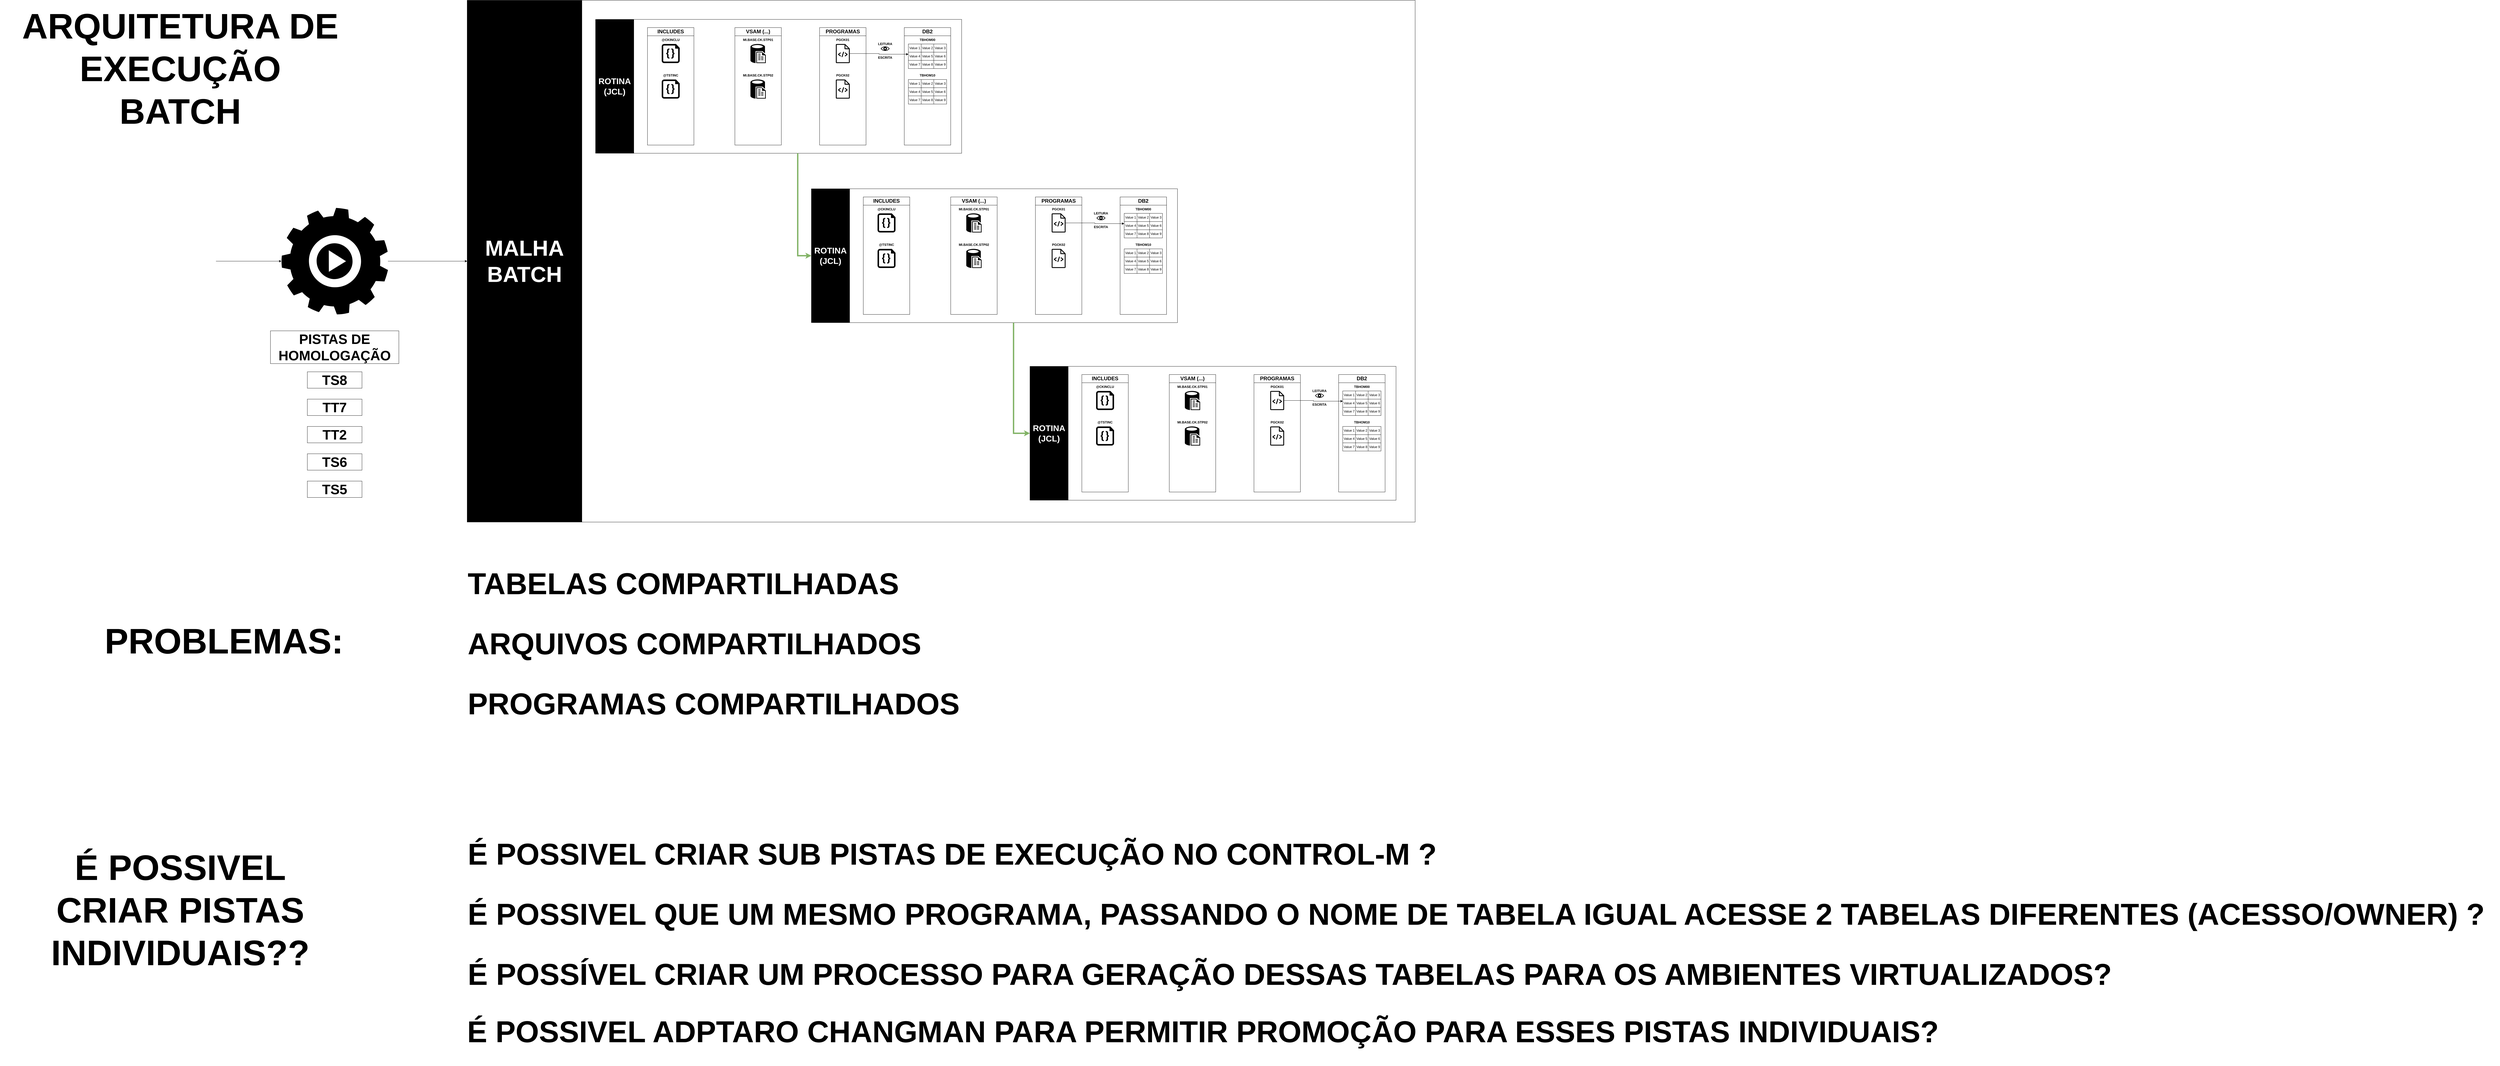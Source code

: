 <mxfile version="22.1.2" type="github">
  <diagram name="Desenho geral" id="S4BUSCHaOZwvY0YpVC12">
    <mxGraphModel dx="8800" dy="4780" grid="1" gridSize="10" guides="1" tooltips="1" connect="1" arrows="1" fold="1" page="1" pageScale="1" pageWidth="50000" pageHeight="50000" math="0" shadow="0">
      <root>
        <mxCell id="0" />
        <mxCell id="1" parent="0" />
        <mxCell id="nBHDeK594JA_24xdJ9LF-230" style="edgeStyle=orthogonalEdgeStyle;rounded=0;orthogonalLoop=1;jettySize=auto;html=1;" edge="1" parent="1" source="nBHDeK594JA_24xdJ9LF-227" target="nBHDeK594JA_24xdJ9LF-229">
          <mxGeometry relative="1" as="geometry" />
        </mxCell>
        <mxCell id="nBHDeK594JA_24xdJ9LF-227" value="" style="shape=image;verticalLabelPosition=bottom;labelBackgroundColor=default;verticalAlign=top;aspect=fixed;imageAspect=0;image=https://www.apsware.com/wp-content/uploads/2020/06/bmc-control-m.png;" vertex="1" parent="1">
          <mxGeometry x="120" y="1065" width="790.58" height="420" as="geometry" />
        </mxCell>
        <mxCell id="nBHDeK594JA_24xdJ9LF-223" value="" style="rounded=0;whiteSpace=wrap;html=1;" vertex="1" parent="1">
          <mxGeometry x="2250" y="320" width="3050" height="1910" as="geometry" />
        </mxCell>
        <mxCell id="nBHDeK594JA_24xdJ9LF-104" value="" style="group" vertex="1" connectable="0" parent="1">
          <mxGeometry x="2300" y="390" width="1340" height="490" as="geometry" />
        </mxCell>
        <mxCell id="nBHDeK594JA_24xdJ9LF-102" value="" style="rounded=0;whiteSpace=wrap;html=1;" vertex="1" parent="nBHDeK594JA_24xdJ9LF-104">
          <mxGeometry x="140" width="1200" height="490" as="geometry" />
        </mxCell>
        <mxCell id="nBHDeK594JA_24xdJ9LF-42" value="" style="rounded=0;whiteSpace=wrap;html=1;fillColor=default;" vertex="1" parent="nBHDeK594JA_24xdJ9LF-104">
          <mxGeometry x="510" y="60" width="170" height="400" as="geometry" />
        </mxCell>
        <mxCell id="nBHDeK594JA_24xdJ9LF-38" value="" style="rounded=0;whiteSpace=wrap;html=1;" vertex="1" parent="nBHDeK594JA_24xdJ9LF-104">
          <mxGeometry x="1130" y="60" width="170" height="400" as="geometry" />
        </mxCell>
        <mxCell id="nBHDeK594JA_24xdJ9LF-1" value="DB2" style="rounded=0;whiteSpace=wrap;html=1;fontStyle=1;fontSize=19;" vertex="1" parent="nBHDeK594JA_24xdJ9LF-104">
          <mxGeometry x="1130" y="30" width="170" height="30" as="geometry" />
        </mxCell>
        <mxCell id="nBHDeK594JA_24xdJ9LF-12" value="" style="childLayout=tableLayout;recursiveResize=0;shadow=0;fillColor=none;" vertex="1" parent="nBHDeK594JA_24xdJ9LF-104">
          <mxGeometry x="1145" y="90" width="140" height="90" as="geometry" />
        </mxCell>
        <mxCell id="nBHDeK594JA_24xdJ9LF-13" value="" style="shape=tableRow;horizontal=0;startSize=0;swimlaneHead=0;swimlaneBody=0;top=0;left=0;bottom=0;right=0;dropTarget=0;collapsible=0;recursiveResize=0;expand=0;fontStyle=0;fillColor=none;strokeColor=inherit;" vertex="1" parent="nBHDeK594JA_24xdJ9LF-12">
          <mxGeometry width="140" height="30" as="geometry" />
        </mxCell>
        <mxCell id="nBHDeK594JA_24xdJ9LF-14" value="Value 1" style="connectable=0;recursiveResize=0;strokeColor=inherit;fillColor=none;align=center;whiteSpace=wrap;html=1;" vertex="1" parent="nBHDeK594JA_24xdJ9LF-13">
          <mxGeometry width="47" height="30" as="geometry">
            <mxRectangle width="47" height="30" as="alternateBounds" />
          </mxGeometry>
        </mxCell>
        <mxCell id="nBHDeK594JA_24xdJ9LF-15" value="Value 2" style="connectable=0;recursiveResize=0;strokeColor=inherit;fillColor=none;align=center;whiteSpace=wrap;html=1;" vertex="1" parent="nBHDeK594JA_24xdJ9LF-13">
          <mxGeometry x="47" width="46" height="30" as="geometry">
            <mxRectangle width="46" height="30" as="alternateBounds" />
          </mxGeometry>
        </mxCell>
        <mxCell id="nBHDeK594JA_24xdJ9LF-16" value="Value 3" style="connectable=0;recursiveResize=0;strokeColor=inherit;fillColor=none;align=center;whiteSpace=wrap;html=1;" vertex="1" parent="nBHDeK594JA_24xdJ9LF-13">
          <mxGeometry x="93" width="47" height="30" as="geometry">
            <mxRectangle width="47" height="30" as="alternateBounds" />
          </mxGeometry>
        </mxCell>
        <mxCell id="nBHDeK594JA_24xdJ9LF-17" style="shape=tableRow;horizontal=0;startSize=0;swimlaneHead=0;swimlaneBody=0;top=0;left=0;bottom=0;right=0;dropTarget=0;collapsible=0;recursiveResize=0;expand=0;fontStyle=0;fillColor=none;strokeColor=inherit;" vertex="1" parent="nBHDeK594JA_24xdJ9LF-12">
          <mxGeometry y="30" width="140" height="30" as="geometry" />
        </mxCell>
        <mxCell id="nBHDeK594JA_24xdJ9LF-18" value="Value 4" style="connectable=0;recursiveResize=0;strokeColor=inherit;fillColor=none;align=center;whiteSpace=wrap;html=1;" vertex="1" parent="nBHDeK594JA_24xdJ9LF-17">
          <mxGeometry width="47" height="30" as="geometry">
            <mxRectangle width="47" height="30" as="alternateBounds" />
          </mxGeometry>
        </mxCell>
        <mxCell id="nBHDeK594JA_24xdJ9LF-19" value="Value 5" style="connectable=0;recursiveResize=0;strokeColor=inherit;fillColor=none;align=center;whiteSpace=wrap;html=1;" vertex="1" parent="nBHDeK594JA_24xdJ9LF-17">
          <mxGeometry x="47" width="46" height="30" as="geometry">
            <mxRectangle width="46" height="30" as="alternateBounds" />
          </mxGeometry>
        </mxCell>
        <mxCell id="nBHDeK594JA_24xdJ9LF-20" value="Value 6" style="connectable=0;recursiveResize=0;strokeColor=inherit;fillColor=none;align=center;whiteSpace=wrap;html=1;" vertex="1" parent="nBHDeK594JA_24xdJ9LF-17">
          <mxGeometry x="93" width="47" height="30" as="geometry">
            <mxRectangle width="47" height="30" as="alternateBounds" />
          </mxGeometry>
        </mxCell>
        <mxCell id="nBHDeK594JA_24xdJ9LF-21" style="shape=tableRow;horizontal=0;startSize=0;swimlaneHead=0;swimlaneBody=0;top=0;left=0;bottom=0;right=0;dropTarget=0;collapsible=0;recursiveResize=0;expand=0;fontStyle=0;fillColor=none;strokeColor=inherit;" vertex="1" parent="nBHDeK594JA_24xdJ9LF-12">
          <mxGeometry y="60" width="140" height="30" as="geometry" />
        </mxCell>
        <mxCell id="nBHDeK594JA_24xdJ9LF-22" value="Value 7" style="connectable=0;recursiveResize=0;strokeColor=inherit;fillColor=none;align=center;whiteSpace=wrap;html=1;" vertex="1" parent="nBHDeK594JA_24xdJ9LF-21">
          <mxGeometry width="47" height="30" as="geometry">
            <mxRectangle width="47" height="30" as="alternateBounds" />
          </mxGeometry>
        </mxCell>
        <mxCell id="nBHDeK594JA_24xdJ9LF-23" value="Value 8" style="connectable=0;recursiveResize=0;strokeColor=inherit;fillColor=none;align=center;whiteSpace=wrap;html=1;" vertex="1" parent="nBHDeK594JA_24xdJ9LF-21">
          <mxGeometry x="47" width="46" height="30" as="geometry">
            <mxRectangle width="46" height="30" as="alternateBounds" />
          </mxGeometry>
        </mxCell>
        <mxCell id="nBHDeK594JA_24xdJ9LF-24" value="Value 9" style="connectable=0;recursiveResize=0;strokeColor=inherit;fillColor=none;align=center;whiteSpace=wrap;html=1;" vertex="1" parent="nBHDeK594JA_24xdJ9LF-21">
          <mxGeometry x="93" width="47" height="30" as="geometry">
            <mxRectangle width="47" height="30" as="alternateBounds" />
          </mxGeometry>
        </mxCell>
        <mxCell id="nBHDeK594JA_24xdJ9LF-25" value="" style="childLayout=tableLayout;recursiveResize=0;shadow=0;fillColor=none;" vertex="1" parent="nBHDeK594JA_24xdJ9LF-104">
          <mxGeometry x="1145" y="220" width="140" height="90" as="geometry" />
        </mxCell>
        <mxCell id="nBHDeK594JA_24xdJ9LF-26" value="" style="shape=tableRow;horizontal=0;startSize=0;swimlaneHead=0;swimlaneBody=0;top=0;left=0;bottom=0;right=0;dropTarget=0;collapsible=0;recursiveResize=0;expand=0;fontStyle=0;fillColor=none;strokeColor=inherit;" vertex="1" parent="nBHDeK594JA_24xdJ9LF-25">
          <mxGeometry width="140" height="30" as="geometry" />
        </mxCell>
        <mxCell id="nBHDeK594JA_24xdJ9LF-27" value="Value 1" style="connectable=0;recursiveResize=0;strokeColor=inherit;fillColor=none;align=center;whiteSpace=wrap;html=1;" vertex="1" parent="nBHDeK594JA_24xdJ9LF-26">
          <mxGeometry width="47" height="30" as="geometry">
            <mxRectangle width="47" height="30" as="alternateBounds" />
          </mxGeometry>
        </mxCell>
        <mxCell id="nBHDeK594JA_24xdJ9LF-28" value="Value 2" style="connectable=0;recursiveResize=0;strokeColor=inherit;fillColor=none;align=center;whiteSpace=wrap;html=1;" vertex="1" parent="nBHDeK594JA_24xdJ9LF-26">
          <mxGeometry x="47" width="46" height="30" as="geometry">
            <mxRectangle width="46" height="30" as="alternateBounds" />
          </mxGeometry>
        </mxCell>
        <mxCell id="nBHDeK594JA_24xdJ9LF-29" value="Value 3" style="connectable=0;recursiveResize=0;strokeColor=inherit;fillColor=none;align=center;whiteSpace=wrap;html=1;" vertex="1" parent="nBHDeK594JA_24xdJ9LF-26">
          <mxGeometry x="93" width="47" height="30" as="geometry">
            <mxRectangle width="47" height="30" as="alternateBounds" />
          </mxGeometry>
        </mxCell>
        <mxCell id="nBHDeK594JA_24xdJ9LF-30" style="shape=tableRow;horizontal=0;startSize=0;swimlaneHead=0;swimlaneBody=0;top=0;left=0;bottom=0;right=0;dropTarget=0;collapsible=0;recursiveResize=0;expand=0;fontStyle=0;fillColor=none;strokeColor=inherit;" vertex="1" parent="nBHDeK594JA_24xdJ9LF-25">
          <mxGeometry y="30" width="140" height="30" as="geometry" />
        </mxCell>
        <mxCell id="nBHDeK594JA_24xdJ9LF-31" value="Value 4" style="connectable=0;recursiveResize=0;strokeColor=inherit;fillColor=none;align=center;whiteSpace=wrap;html=1;" vertex="1" parent="nBHDeK594JA_24xdJ9LF-30">
          <mxGeometry width="47" height="30" as="geometry">
            <mxRectangle width="47" height="30" as="alternateBounds" />
          </mxGeometry>
        </mxCell>
        <mxCell id="nBHDeK594JA_24xdJ9LF-32" value="Value 5" style="connectable=0;recursiveResize=0;strokeColor=inherit;fillColor=none;align=center;whiteSpace=wrap;html=1;" vertex="1" parent="nBHDeK594JA_24xdJ9LF-30">
          <mxGeometry x="47" width="46" height="30" as="geometry">
            <mxRectangle width="46" height="30" as="alternateBounds" />
          </mxGeometry>
        </mxCell>
        <mxCell id="nBHDeK594JA_24xdJ9LF-33" value="Value 6" style="connectable=0;recursiveResize=0;strokeColor=inherit;fillColor=none;align=center;whiteSpace=wrap;html=1;" vertex="1" parent="nBHDeK594JA_24xdJ9LF-30">
          <mxGeometry x="93" width="47" height="30" as="geometry">
            <mxRectangle width="47" height="30" as="alternateBounds" />
          </mxGeometry>
        </mxCell>
        <mxCell id="nBHDeK594JA_24xdJ9LF-34" style="shape=tableRow;horizontal=0;startSize=0;swimlaneHead=0;swimlaneBody=0;top=0;left=0;bottom=0;right=0;dropTarget=0;collapsible=0;recursiveResize=0;expand=0;fontStyle=0;fillColor=none;strokeColor=inherit;" vertex="1" parent="nBHDeK594JA_24xdJ9LF-25">
          <mxGeometry y="60" width="140" height="30" as="geometry" />
        </mxCell>
        <mxCell id="nBHDeK594JA_24xdJ9LF-35" value="Value 7" style="connectable=0;recursiveResize=0;strokeColor=inherit;fillColor=none;align=center;whiteSpace=wrap;html=1;" vertex="1" parent="nBHDeK594JA_24xdJ9LF-34">
          <mxGeometry width="47" height="30" as="geometry">
            <mxRectangle width="47" height="30" as="alternateBounds" />
          </mxGeometry>
        </mxCell>
        <mxCell id="nBHDeK594JA_24xdJ9LF-36" value="Value 8" style="connectable=0;recursiveResize=0;strokeColor=inherit;fillColor=none;align=center;whiteSpace=wrap;html=1;" vertex="1" parent="nBHDeK594JA_24xdJ9LF-34">
          <mxGeometry x="47" width="46" height="30" as="geometry">
            <mxRectangle width="46" height="30" as="alternateBounds" />
          </mxGeometry>
        </mxCell>
        <mxCell id="nBHDeK594JA_24xdJ9LF-37" value="Value 9" style="connectable=0;recursiveResize=0;strokeColor=inherit;fillColor=none;align=center;whiteSpace=wrap;html=1;" vertex="1" parent="nBHDeK594JA_24xdJ9LF-34">
          <mxGeometry x="93" width="47" height="30" as="geometry">
            <mxRectangle width="47" height="30" as="alternateBounds" />
          </mxGeometry>
        </mxCell>
        <mxCell id="nBHDeK594JA_24xdJ9LF-39" value="TBHOM00" style="text;html=1;strokeColor=none;fillColor=none;align=center;verticalAlign=middle;whiteSpace=wrap;rounded=0;fontStyle=1" vertex="1" parent="nBHDeK594JA_24xdJ9LF-104">
          <mxGeometry x="1185" y="60" width="60" height="30" as="geometry" />
        </mxCell>
        <mxCell id="nBHDeK594JA_24xdJ9LF-40" value="TBHOM10" style="text;html=1;strokeColor=none;fillColor=none;align=center;verticalAlign=middle;whiteSpace=wrap;rounded=0;fontStyle=1" vertex="1" parent="nBHDeK594JA_24xdJ9LF-104">
          <mxGeometry x="1185" y="190" width="60" height="30" as="geometry" />
        </mxCell>
        <mxCell id="nBHDeK594JA_24xdJ9LF-41" value="" style="verticalLabelPosition=bottom;html=1;verticalAlign=top;align=center;strokeColor=none;fillColor=#000000;shape=mxgraph.azure.sql_reporting;" vertex="1" parent="nBHDeK594JA_24xdJ9LF-104">
          <mxGeometry x="567" y="90" width="56" height="70" as="geometry" />
        </mxCell>
        <mxCell id="nBHDeK594JA_24xdJ9LF-43" value="VSAM (...)" style="rounded=0;whiteSpace=wrap;html=1;fontStyle=1;fontSize=19;" vertex="1" parent="nBHDeK594JA_24xdJ9LF-104">
          <mxGeometry x="510" y="30" width="170" height="30" as="geometry" />
        </mxCell>
        <mxCell id="nBHDeK594JA_24xdJ9LF-70" value="MI.BASE.CK.STP01" style="text;html=1;strokeColor=none;fillColor=none;align=center;verticalAlign=middle;whiteSpace=wrap;rounded=0;fontStyle=1" vertex="1" parent="nBHDeK594JA_24xdJ9LF-104">
          <mxGeometry x="565" y="60" width="60" height="30" as="geometry" />
        </mxCell>
        <mxCell id="nBHDeK594JA_24xdJ9LF-71" value="MI.BASE.CK.STP02" style="text;html=1;strokeColor=none;fillColor=none;align=center;verticalAlign=middle;whiteSpace=wrap;rounded=0;fontStyle=1" vertex="1" parent="nBHDeK594JA_24xdJ9LF-104">
          <mxGeometry x="565" y="190" width="60" height="30" as="geometry" />
        </mxCell>
        <mxCell id="nBHDeK594JA_24xdJ9LF-72" value="" style="verticalLabelPosition=bottom;html=1;verticalAlign=top;align=center;strokeColor=none;fillColor=#000000;shape=mxgraph.azure.sql_reporting;" vertex="1" parent="nBHDeK594JA_24xdJ9LF-104">
          <mxGeometry x="567" y="220" width="56" height="70" as="geometry" />
        </mxCell>
        <mxCell id="nBHDeK594JA_24xdJ9LF-79" value="" style="rounded=0;whiteSpace=wrap;html=1;fillColor=default;" vertex="1" parent="nBHDeK594JA_24xdJ9LF-104">
          <mxGeometry x="820" y="60" width="170" height="400" as="geometry" />
        </mxCell>
        <mxCell id="nBHDeK594JA_24xdJ9LF-81" value="PROGRAMAS" style="rounded=0;whiteSpace=wrap;html=1;fontStyle=1;fontSize=19;" vertex="1" parent="nBHDeK594JA_24xdJ9LF-104">
          <mxGeometry x="820" y="30" width="170" height="30" as="geometry" />
        </mxCell>
        <mxCell id="nBHDeK594JA_24xdJ9LF-82" value="PGCK01" style="text;html=1;strokeColor=none;fillColor=none;align=center;verticalAlign=middle;whiteSpace=wrap;rounded=0;fontStyle=1" vertex="1" parent="nBHDeK594JA_24xdJ9LF-104">
          <mxGeometry x="875" y="60" width="60" height="30" as="geometry" />
        </mxCell>
        <mxCell id="nBHDeK594JA_24xdJ9LF-83" value="PGCK02" style="text;html=1;strokeColor=none;fillColor=none;align=center;verticalAlign=middle;whiteSpace=wrap;rounded=0;fontStyle=1" vertex="1" parent="nBHDeK594JA_24xdJ9LF-104">
          <mxGeometry x="875" y="190" width="60" height="30" as="geometry" />
        </mxCell>
        <mxCell id="nBHDeK594JA_24xdJ9LF-87" style="edgeStyle=orthogonalEdgeStyle;rounded=0;orthogonalLoop=1;jettySize=auto;html=1;entryX=0;entryY=0.25;entryDx=0;entryDy=0;" edge="1" parent="nBHDeK594JA_24xdJ9LF-104" source="nBHDeK594JA_24xdJ9LF-85" target="nBHDeK594JA_24xdJ9LF-17">
          <mxGeometry relative="1" as="geometry" />
        </mxCell>
        <mxCell id="nBHDeK594JA_24xdJ9LF-85" value="" style="sketch=0;outlineConnect=0;fontColor=#232F3E;gradientColor=none;fillColor=#000000;strokeColor=none;dashed=0;verticalLabelPosition=bottom;verticalAlign=top;align=center;html=1;fontSize=12;fontStyle=0;aspect=fixed;pointerEvents=1;shape=mxgraph.aws4.source_code;" vertex="1" parent="nBHDeK594JA_24xdJ9LF-104">
          <mxGeometry x="879.43" y="90" width="51.15" height="70" as="geometry" />
        </mxCell>
        <mxCell id="nBHDeK594JA_24xdJ9LF-86" value="" style="sketch=0;outlineConnect=0;fontColor=#232F3E;gradientColor=none;fillColor=#000000;strokeColor=none;dashed=0;verticalLabelPosition=bottom;verticalAlign=top;align=center;html=1;fontSize=12;fontStyle=0;aspect=fixed;pointerEvents=1;shape=mxgraph.aws4.source_code;" vertex="1" parent="nBHDeK594JA_24xdJ9LF-104">
          <mxGeometry x="879.43" y="220" width="51.15" height="70" as="geometry" />
        </mxCell>
        <mxCell id="nBHDeK594JA_24xdJ9LF-92" value="" style="group" vertex="1" connectable="0" parent="nBHDeK594JA_24xdJ9LF-104">
          <mxGeometry x="1030" y="80" width="60" height="34.1" as="geometry" />
        </mxCell>
        <mxCell id="nBHDeK594JA_24xdJ9LF-88" value="" style="html=1;verticalLabelPosition=bottom;align=center;labelBackgroundColor=#ffffff;verticalAlign=top;strokeWidth=2;strokeColor=#000000;shadow=0;dashed=0;shape=mxgraph.ios7.icons.eye;" vertex="1" parent="nBHDeK594JA_24xdJ9LF-92">
          <mxGeometry x="15" y="20" width="30" height="14.1" as="geometry" />
        </mxCell>
        <mxCell id="nBHDeK594JA_24xdJ9LF-89" value="LEITURA" style="text;html=1;strokeColor=none;fillColor=none;align=center;verticalAlign=middle;whiteSpace=wrap;rounded=0;fontStyle=1" vertex="1" parent="nBHDeK594JA_24xdJ9LF-92">
          <mxGeometry width="60" height="20" as="geometry" />
        </mxCell>
        <mxCell id="nBHDeK594JA_24xdJ9LF-93" value="" style="group" vertex="1" connectable="0" parent="nBHDeK594JA_24xdJ9LF-104">
          <mxGeometry x="1030" y="130" width="60" height="44" as="geometry" />
        </mxCell>
        <mxCell id="nBHDeK594JA_24xdJ9LF-90" value="" style="shape=image;html=1;verticalAlign=top;verticalLabelPosition=bottom;labelBackgroundColor=#ffffff;imageAspect=0;aspect=fixed;image=https://cdn1.iconfinder.com/data/icons/material-core/20/translate-128.png" vertex="1" parent="nBHDeK594JA_24xdJ9LF-93">
          <mxGeometry x="16" y="16" width="28" height="28" as="geometry" />
        </mxCell>
        <mxCell id="nBHDeK594JA_24xdJ9LF-91" value="ESCRITA" style="text;html=1;strokeColor=none;fillColor=none;align=center;verticalAlign=middle;whiteSpace=wrap;rounded=0;fontStyle=1" vertex="1" parent="nBHDeK594JA_24xdJ9LF-93">
          <mxGeometry width="60" height="20" as="geometry" />
        </mxCell>
        <mxCell id="nBHDeK594JA_24xdJ9LF-94" value="" style="rounded=0;whiteSpace=wrap;html=1;fillColor=default;" vertex="1" parent="nBHDeK594JA_24xdJ9LF-104">
          <mxGeometry x="190" y="60" width="170" height="400" as="geometry" />
        </mxCell>
        <mxCell id="nBHDeK594JA_24xdJ9LF-96" value="INCLUDES" style="rounded=0;whiteSpace=wrap;html=1;fontStyle=1;fontSize=19;" vertex="1" parent="nBHDeK594JA_24xdJ9LF-104">
          <mxGeometry x="190" y="30" width="170" height="30" as="geometry" />
        </mxCell>
        <mxCell id="nBHDeK594JA_24xdJ9LF-97" value="@CKINCLU" style="text;html=1;strokeColor=none;fillColor=none;align=center;verticalAlign=middle;whiteSpace=wrap;rounded=0;fontStyle=1" vertex="1" parent="nBHDeK594JA_24xdJ9LF-104">
          <mxGeometry x="245" y="60" width="60" height="30" as="geometry" />
        </mxCell>
        <mxCell id="nBHDeK594JA_24xdJ9LF-98" value="@TSTINC" style="text;html=1;strokeColor=none;fillColor=none;align=center;verticalAlign=middle;whiteSpace=wrap;rounded=0;fontStyle=1" vertex="1" parent="nBHDeK594JA_24xdJ9LF-104">
          <mxGeometry x="245" y="190" width="60" height="30" as="geometry" />
        </mxCell>
        <mxCell id="nBHDeK594JA_24xdJ9LF-100" value="" style="sketch=0;aspect=fixed;pointerEvents=1;shadow=0;dashed=0;html=1;strokeColor=none;labelPosition=center;verticalLabelPosition=bottom;verticalAlign=top;align=center;fillColor=#000000;shape=mxgraph.azure.code_file" vertex="1" parent="nBHDeK594JA_24xdJ9LF-104">
          <mxGeometry x="242.1" y="90" width="65.8" height="70" as="geometry" />
        </mxCell>
        <mxCell id="nBHDeK594JA_24xdJ9LF-101" value="" style="sketch=0;aspect=fixed;pointerEvents=1;shadow=0;dashed=0;html=1;strokeColor=none;labelPosition=center;verticalLabelPosition=bottom;verticalAlign=top;align=center;fillColor=#000000;shape=mxgraph.azure.code_file" vertex="1" parent="nBHDeK594JA_24xdJ9LF-104">
          <mxGeometry x="242.1" y="220" width="65.8" height="70" as="geometry" />
        </mxCell>
        <mxCell id="nBHDeK594JA_24xdJ9LF-103" value="ROTINA&lt;br&gt;(JCL)" style="rounded=0;whiteSpace=wrap;html=1;fillColor=#000000;fontColor=#FFFFFF;fontStyle=1;fontSize=31;" vertex="1" parent="nBHDeK594JA_24xdJ9LF-104">
          <mxGeometry width="140" height="490" as="geometry" />
        </mxCell>
        <mxCell id="nBHDeK594JA_24xdJ9LF-105" value="" style="group" vertex="1" connectable="0" parent="1">
          <mxGeometry x="3090" y="1010" width="1340" height="490" as="geometry" />
        </mxCell>
        <mxCell id="nBHDeK594JA_24xdJ9LF-106" value="" style="rounded=0;whiteSpace=wrap;html=1;" vertex="1" parent="nBHDeK594JA_24xdJ9LF-105">
          <mxGeometry x="140" width="1200" height="490" as="geometry" />
        </mxCell>
        <mxCell id="nBHDeK594JA_24xdJ9LF-107" value="" style="rounded=0;whiteSpace=wrap;html=1;fillColor=default;" vertex="1" parent="nBHDeK594JA_24xdJ9LF-105">
          <mxGeometry x="510" y="60" width="170" height="400" as="geometry" />
        </mxCell>
        <mxCell id="nBHDeK594JA_24xdJ9LF-108" value="" style="rounded=0;whiteSpace=wrap;html=1;" vertex="1" parent="nBHDeK594JA_24xdJ9LF-105">
          <mxGeometry x="1130" y="60" width="170" height="400" as="geometry" />
        </mxCell>
        <mxCell id="nBHDeK594JA_24xdJ9LF-109" value="DB2" style="rounded=0;whiteSpace=wrap;html=1;fontStyle=1;fontSize=19;" vertex="1" parent="nBHDeK594JA_24xdJ9LF-105">
          <mxGeometry x="1130" y="30" width="170" height="30" as="geometry" />
        </mxCell>
        <mxCell id="nBHDeK594JA_24xdJ9LF-110" value="" style="childLayout=tableLayout;recursiveResize=0;shadow=0;fillColor=none;" vertex="1" parent="nBHDeK594JA_24xdJ9LF-105">
          <mxGeometry x="1145" y="90" width="140" height="90" as="geometry" />
        </mxCell>
        <mxCell id="nBHDeK594JA_24xdJ9LF-111" value="" style="shape=tableRow;horizontal=0;startSize=0;swimlaneHead=0;swimlaneBody=0;top=0;left=0;bottom=0;right=0;dropTarget=0;collapsible=0;recursiveResize=0;expand=0;fontStyle=0;fillColor=none;strokeColor=inherit;" vertex="1" parent="nBHDeK594JA_24xdJ9LF-110">
          <mxGeometry width="140" height="30" as="geometry" />
        </mxCell>
        <mxCell id="nBHDeK594JA_24xdJ9LF-112" value="Value 1" style="connectable=0;recursiveResize=0;strokeColor=inherit;fillColor=none;align=center;whiteSpace=wrap;html=1;" vertex="1" parent="nBHDeK594JA_24xdJ9LF-111">
          <mxGeometry width="47" height="30" as="geometry">
            <mxRectangle width="47" height="30" as="alternateBounds" />
          </mxGeometry>
        </mxCell>
        <mxCell id="nBHDeK594JA_24xdJ9LF-113" value="Value 2" style="connectable=0;recursiveResize=0;strokeColor=inherit;fillColor=none;align=center;whiteSpace=wrap;html=1;" vertex="1" parent="nBHDeK594JA_24xdJ9LF-111">
          <mxGeometry x="47" width="46" height="30" as="geometry">
            <mxRectangle width="46" height="30" as="alternateBounds" />
          </mxGeometry>
        </mxCell>
        <mxCell id="nBHDeK594JA_24xdJ9LF-114" value="Value 3" style="connectable=0;recursiveResize=0;strokeColor=inherit;fillColor=none;align=center;whiteSpace=wrap;html=1;" vertex="1" parent="nBHDeK594JA_24xdJ9LF-111">
          <mxGeometry x="93" width="47" height="30" as="geometry">
            <mxRectangle width="47" height="30" as="alternateBounds" />
          </mxGeometry>
        </mxCell>
        <mxCell id="nBHDeK594JA_24xdJ9LF-115" style="shape=tableRow;horizontal=0;startSize=0;swimlaneHead=0;swimlaneBody=0;top=0;left=0;bottom=0;right=0;dropTarget=0;collapsible=0;recursiveResize=0;expand=0;fontStyle=0;fillColor=none;strokeColor=inherit;" vertex="1" parent="nBHDeK594JA_24xdJ9LF-110">
          <mxGeometry y="30" width="140" height="30" as="geometry" />
        </mxCell>
        <mxCell id="nBHDeK594JA_24xdJ9LF-116" value="Value 4" style="connectable=0;recursiveResize=0;strokeColor=inherit;fillColor=none;align=center;whiteSpace=wrap;html=1;" vertex="1" parent="nBHDeK594JA_24xdJ9LF-115">
          <mxGeometry width="47" height="30" as="geometry">
            <mxRectangle width="47" height="30" as="alternateBounds" />
          </mxGeometry>
        </mxCell>
        <mxCell id="nBHDeK594JA_24xdJ9LF-117" value="Value 5" style="connectable=0;recursiveResize=0;strokeColor=inherit;fillColor=none;align=center;whiteSpace=wrap;html=1;" vertex="1" parent="nBHDeK594JA_24xdJ9LF-115">
          <mxGeometry x="47" width="46" height="30" as="geometry">
            <mxRectangle width="46" height="30" as="alternateBounds" />
          </mxGeometry>
        </mxCell>
        <mxCell id="nBHDeK594JA_24xdJ9LF-118" value="Value 6" style="connectable=0;recursiveResize=0;strokeColor=inherit;fillColor=none;align=center;whiteSpace=wrap;html=1;" vertex="1" parent="nBHDeK594JA_24xdJ9LF-115">
          <mxGeometry x="93" width="47" height="30" as="geometry">
            <mxRectangle width="47" height="30" as="alternateBounds" />
          </mxGeometry>
        </mxCell>
        <mxCell id="nBHDeK594JA_24xdJ9LF-119" style="shape=tableRow;horizontal=0;startSize=0;swimlaneHead=0;swimlaneBody=0;top=0;left=0;bottom=0;right=0;dropTarget=0;collapsible=0;recursiveResize=0;expand=0;fontStyle=0;fillColor=none;strokeColor=inherit;" vertex="1" parent="nBHDeK594JA_24xdJ9LF-110">
          <mxGeometry y="60" width="140" height="30" as="geometry" />
        </mxCell>
        <mxCell id="nBHDeK594JA_24xdJ9LF-120" value="Value 7" style="connectable=0;recursiveResize=0;strokeColor=inherit;fillColor=none;align=center;whiteSpace=wrap;html=1;" vertex="1" parent="nBHDeK594JA_24xdJ9LF-119">
          <mxGeometry width="47" height="30" as="geometry">
            <mxRectangle width="47" height="30" as="alternateBounds" />
          </mxGeometry>
        </mxCell>
        <mxCell id="nBHDeK594JA_24xdJ9LF-121" value="Value 8" style="connectable=0;recursiveResize=0;strokeColor=inherit;fillColor=none;align=center;whiteSpace=wrap;html=1;" vertex="1" parent="nBHDeK594JA_24xdJ9LF-119">
          <mxGeometry x="47" width="46" height="30" as="geometry">
            <mxRectangle width="46" height="30" as="alternateBounds" />
          </mxGeometry>
        </mxCell>
        <mxCell id="nBHDeK594JA_24xdJ9LF-122" value="Value 9" style="connectable=0;recursiveResize=0;strokeColor=inherit;fillColor=none;align=center;whiteSpace=wrap;html=1;" vertex="1" parent="nBHDeK594JA_24xdJ9LF-119">
          <mxGeometry x="93" width="47" height="30" as="geometry">
            <mxRectangle width="47" height="30" as="alternateBounds" />
          </mxGeometry>
        </mxCell>
        <mxCell id="nBHDeK594JA_24xdJ9LF-123" value="" style="childLayout=tableLayout;recursiveResize=0;shadow=0;fillColor=none;" vertex="1" parent="nBHDeK594JA_24xdJ9LF-105">
          <mxGeometry x="1145" y="220" width="140" height="90" as="geometry" />
        </mxCell>
        <mxCell id="nBHDeK594JA_24xdJ9LF-124" value="" style="shape=tableRow;horizontal=0;startSize=0;swimlaneHead=0;swimlaneBody=0;top=0;left=0;bottom=0;right=0;dropTarget=0;collapsible=0;recursiveResize=0;expand=0;fontStyle=0;fillColor=none;strokeColor=inherit;" vertex="1" parent="nBHDeK594JA_24xdJ9LF-123">
          <mxGeometry width="140" height="30" as="geometry" />
        </mxCell>
        <mxCell id="nBHDeK594JA_24xdJ9LF-125" value="Value 1" style="connectable=0;recursiveResize=0;strokeColor=inherit;fillColor=none;align=center;whiteSpace=wrap;html=1;" vertex="1" parent="nBHDeK594JA_24xdJ9LF-124">
          <mxGeometry width="47" height="30" as="geometry">
            <mxRectangle width="47" height="30" as="alternateBounds" />
          </mxGeometry>
        </mxCell>
        <mxCell id="nBHDeK594JA_24xdJ9LF-126" value="Value 2" style="connectable=0;recursiveResize=0;strokeColor=inherit;fillColor=none;align=center;whiteSpace=wrap;html=1;" vertex="1" parent="nBHDeK594JA_24xdJ9LF-124">
          <mxGeometry x="47" width="46" height="30" as="geometry">
            <mxRectangle width="46" height="30" as="alternateBounds" />
          </mxGeometry>
        </mxCell>
        <mxCell id="nBHDeK594JA_24xdJ9LF-127" value="Value 3" style="connectable=0;recursiveResize=0;strokeColor=inherit;fillColor=none;align=center;whiteSpace=wrap;html=1;" vertex="1" parent="nBHDeK594JA_24xdJ9LF-124">
          <mxGeometry x="93" width="47" height="30" as="geometry">
            <mxRectangle width="47" height="30" as="alternateBounds" />
          </mxGeometry>
        </mxCell>
        <mxCell id="nBHDeK594JA_24xdJ9LF-128" style="shape=tableRow;horizontal=0;startSize=0;swimlaneHead=0;swimlaneBody=0;top=0;left=0;bottom=0;right=0;dropTarget=0;collapsible=0;recursiveResize=0;expand=0;fontStyle=0;fillColor=none;strokeColor=inherit;" vertex="1" parent="nBHDeK594JA_24xdJ9LF-123">
          <mxGeometry y="30" width="140" height="30" as="geometry" />
        </mxCell>
        <mxCell id="nBHDeK594JA_24xdJ9LF-129" value="Value 4" style="connectable=0;recursiveResize=0;strokeColor=inherit;fillColor=none;align=center;whiteSpace=wrap;html=1;" vertex="1" parent="nBHDeK594JA_24xdJ9LF-128">
          <mxGeometry width="47" height="30" as="geometry">
            <mxRectangle width="47" height="30" as="alternateBounds" />
          </mxGeometry>
        </mxCell>
        <mxCell id="nBHDeK594JA_24xdJ9LF-130" value="Value 5" style="connectable=0;recursiveResize=0;strokeColor=inherit;fillColor=none;align=center;whiteSpace=wrap;html=1;" vertex="1" parent="nBHDeK594JA_24xdJ9LF-128">
          <mxGeometry x="47" width="46" height="30" as="geometry">
            <mxRectangle width="46" height="30" as="alternateBounds" />
          </mxGeometry>
        </mxCell>
        <mxCell id="nBHDeK594JA_24xdJ9LF-131" value="Value 6" style="connectable=0;recursiveResize=0;strokeColor=inherit;fillColor=none;align=center;whiteSpace=wrap;html=1;" vertex="1" parent="nBHDeK594JA_24xdJ9LF-128">
          <mxGeometry x="93" width="47" height="30" as="geometry">
            <mxRectangle width="47" height="30" as="alternateBounds" />
          </mxGeometry>
        </mxCell>
        <mxCell id="nBHDeK594JA_24xdJ9LF-132" style="shape=tableRow;horizontal=0;startSize=0;swimlaneHead=0;swimlaneBody=0;top=0;left=0;bottom=0;right=0;dropTarget=0;collapsible=0;recursiveResize=0;expand=0;fontStyle=0;fillColor=none;strokeColor=inherit;" vertex="1" parent="nBHDeK594JA_24xdJ9LF-123">
          <mxGeometry y="60" width="140" height="30" as="geometry" />
        </mxCell>
        <mxCell id="nBHDeK594JA_24xdJ9LF-133" value="Value 7" style="connectable=0;recursiveResize=0;strokeColor=inherit;fillColor=none;align=center;whiteSpace=wrap;html=1;" vertex="1" parent="nBHDeK594JA_24xdJ9LF-132">
          <mxGeometry width="47" height="30" as="geometry">
            <mxRectangle width="47" height="30" as="alternateBounds" />
          </mxGeometry>
        </mxCell>
        <mxCell id="nBHDeK594JA_24xdJ9LF-134" value="Value 8" style="connectable=0;recursiveResize=0;strokeColor=inherit;fillColor=none;align=center;whiteSpace=wrap;html=1;" vertex="1" parent="nBHDeK594JA_24xdJ9LF-132">
          <mxGeometry x="47" width="46" height="30" as="geometry">
            <mxRectangle width="46" height="30" as="alternateBounds" />
          </mxGeometry>
        </mxCell>
        <mxCell id="nBHDeK594JA_24xdJ9LF-135" value="Value 9" style="connectable=0;recursiveResize=0;strokeColor=inherit;fillColor=none;align=center;whiteSpace=wrap;html=1;" vertex="1" parent="nBHDeK594JA_24xdJ9LF-132">
          <mxGeometry x="93" width="47" height="30" as="geometry">
            <mxRectangle width="47" height="30" as="alternateBounds" />
          </mxGeometry>
        </mxCell>
        <mxCell id="nBHDeK594JA_24xdJ9LF-136" value="TBHOM00" style="text;html=1;strokeColor=none;fillColor=none;align=center;verticalAlign=middle;whiteSpace=wrap;rounded=0;fontStyle=1" vertex="1" parent="nBHDeK594JA_24xdJ9LF-105">
          <mxGeometry x="1185" y="60" width="60" height="30" as="geometry" />
        </mxCell>
        <mxCell id="nBHDeK594JA_24xdJ9LF-137" value="TBHOM10" style="text;html=1;strokeColor=none;fillColor=none;align=center;verticalAlign=middle;whiteSpace=wrap;rounded=0;fontStyle=1" vertex="1" parent="nBHDeK594JA_24xdJ9LF-105">
          <mxGeometry x="1185" y="190" width="60" height="30" as="geometry" />
        </mxCell>
        <mxCell id="nBHDeK594JA_24xdJ9LF-138" value="" style="verticalLabelPosition=bottom;html=1;verticalAlign=top;align=center;strokeColor=none;fillColor=#000000;shape=mxgraph.azure.sql_reporting;" vertex="1" parent="nBHDeK594JA_24xdJ9LF-105">
          <mxGeometry x="567" y="90" width="56" height="70" as="geometry" />
        </mxCell>
        <mxCell id="nBHDeK594JA_24xdJ9LF-139" value="VSAM (...)" style="rounded=0;whiteSpace=wrap;html=1;fontStyle=1;fontSize=19;" vertex="1" parent="nBHDeK594JA_24xdJ9LF-105">
          <mxGeometry x="510" y="30" width="170" height="30" as="geometry" />
        </mxCell>
        <mxCell id="nBHDeK594JA_24xdJ9LF-140" value="MI.BASE.CK.STP01" style="text;html=1;strokeColor=none;fillColor=none;align=center;verticalAlign=middle;whiteSpace=wrap;rounded=0;fontStyle=1" vertex="1" parent="nBHDeK594JA_24xdJ9LF-105">
          <mxGeometry x="565" y="60" width="60" height="30" as="geometry" />
        </mxCell>
        <mxCell id="nBHDeK594JA_24xdJ9LF-141" value="MI.BASE.CK.STP02" style="text;html=1;strokeColor=none;fillColor=none;align=center;verticalAlign=middle;whiteSpace=wrap;rounded=0;fontStyle=1" vertex="1" parent="nBHDeK594JA_24xdJ9LF-105">
          <mxGeometry x="565" y="190" width="60" height="30" as="geometry" />
        </mxCell>
        <mxCell id="nBHDeK594JA_24xdJ9LF-142" value="" style="verticalLabelPosition=bottom;html=1;verticalAlign=top;align=center;strokeColor=none;fillColor=#000000;shape=mxgraph.azure.sql_reporting;" vertex="1" parent="nBHDeK594JA_24xdJ9LF-105">
          <mxGeometry x="567" y="220" width="56" height="70" as="geometry" />
        </mxCell>
        <mxCell id="nBHDeK594JA_24xdJ9LF-143" value="" style="rounded=0;whiteSpace=wrap;html=1;fillColor=default;" vertex="1" parent="nBHDeK594JA_24xdJ9LF-105">
          <mxGeometry x="820" y="60" width="170" height="400" as="geometry" />
        </mxCell>
        <mxCell id="nBHDeK594JA_24xdJ9LF-144" value="PROGRAMAS" style="rounded=0;whiteSpace=wrap;html=1;fontStyle=1;fontSize=19;" vertex="1" parent="nBHDeK594JA_24xdJ9LF-105">
          <mxGeometry x="820" y="30" width="170" height="30" as="geometry" />
        </mxCell>
        <mxCell id="nBHDeK594JA_24xdJ9LF-145" value="PGCK01" style="text;html=1;strokeColor=none;fillColor=none;align=center;verticalAlign=middle;whiteSpace=wrap;rounded=0;fontStyle=1" vertex="1" parent="nBHDeK594JA_24xdJ9LF-105">
          <mxGeometry x="875" y="60" width="60" height="30" as="geometry" />
        </mxCell>
        <mxCell id="nBHDeK594JA_24xdJ9LF-146" value="PGCK02" style="text;html=1;strokeColor=none;fillColor=none;align=center;verticalAlign=middle;whiteSpace=wrap;rounded=0;fontStyle=1" vertex="1" parent="nBHDeK594JA_24xdJ9LF-105">
          <mxGeometry x="875" y="190" width="60" height="30" as="geometry" />
        </mxCell>
        <mxCell id="nBHDeK594JA_24xdJ9LF-147" style="edgeStyle=orthogonalEdgeStyle;rounded=0;orthogonalLoop=1;jettySize=auto;html=1;entryX=0;entryY=0.25;entryDx=0;entryDy=0;" edge="1" parent="nBHDeK594JA_24xdJ9LF-105" source="nBHDeK594JA_24xdJ9LF-148" target="nBHDeK594JA_24xdJ9LF-115">
          <mxGeometry relative="1" as="geometry" />
        </mxCell>
        <mxCell id="nBHDeK594JA_24xdJ9LF-148" value="" style="sketch=0;outlineConnect=0;fontColor=#232F3E;gradientColor=none;fillColor=#000000;strokeColor=none;dashed=0;verticalLabelPosition=bottom;verticalAlign=top;align=center;html=1;fontSize=12;fontStyle=0;aspect=fixed;pointerEvents=1;shape=mxgraph.aws4.source_code;" vertex="1" parent="nBHDeK594JA_24xdJ9LF-105">
          <mxGeometry x="879.43" y="90" width="51.15" height="70" as="geometry" />
        </mxCell>
        <mxCell id="nBHDeK594JA_24xdJ9LF-149" value="" style="sketch=0;outlineConnect=0;fontColor=#232F3E;gradientColor=none;fillColor=#000000;strokeColor=none;dashed=0;verticalLabelPosition=bottom;verticalAlign=top;align=center;html=1;fontSize=12;fontStyle=0;aspect=fixed;pointerEvents=1;shape=mxgraph.aws4.source_code;" vertex="1" parent="nBHDeK594JA_24xdJ9LF-105">
          <mxGeometry x="879.43" y="220" width="51.15" height="70" as="geometry" />
        </mxCell>
        <mxCell id="nBHDeK594JA_24xdJ9LF-150" value="" style="group" vertex="1" connectable="0" parent="nBHDeK594JA_24xdJ9LF-105">
          <mxGeometry x="1030" y="80" width="60" height="34.1" as="geometry" />
        </mxCell>
        <mxCell id="nBHDeK594JA_24xdJ9LF-151" value="" style="html=1;verticalLabelPosition=bottom;align=center;labelBackgroundColor=#ffffff;verticalAlign=top;strokeWidth=2;strokeColor=#000000;shadow=0;dashed=0;shape=mxgraph.ios7.icons.eye;" vertex="1" parent="nBHDeK594JA_24xdJ9LF-150">
          <mxGeometry x="15" y="20" width="30" height="14.1" as="geometry" />
        </mxCell>
        <mxCell id="nBHDeK594JA_24xdJ9LF-152" value="LEITURA" style="text;html=1;strokeColor=none;fillColor=none;align=center;verticalAlign=middle;whiteSpace=wrap;rounded=0;fontStyle=1" vertex="1" parent="nBHDeK594JA_24xdJ9LF-150">
          <mxGeometry width="60" height="20" as="geometry" />
        </mxCell>
        <mxCell id="nBHDeK594JA_24xdJ9LF-153" value="" style="group" vertex="1" connectable="0" parent="nBHDeK594JA_24xdJ9LF-105">
          <mxGeometry x="1030" y="130" width="60" height="44" as="geometry" />
        </mxCell>
        <mxCell id="nBHDeK594JA_24xdJ9LF-154" value="" style="shape=image;html=1;verticalAlign=top;verticalLabelPosition=bottom;labelBackgroundColor=#ffffff;imageAspect=0;aspect=fixed;image=https://cdn1.iconfinder.com/data/icons/material-core/20/translate-128.png" vertex="1" parent="nBHDeK594JA_24xdJ9LF-153">
          <mxGeometry x="16" y="16" width="28" height="28" as="geometry" />
        </mxCell>
        <mxCell id="nBHDeK594JA_24xdJ9LF-155" value="ESCRITA" style="text;html=1;strokeColor=none;fillColor=none;align=center;verticalAlign=middle;whiteSpace=wrap;rounded=0;fontStyle=1" vertex="1" parent="nBHDeK594JA_24xdJ9LF-153">
          <mxGeometry width="60" height="20" as="geometry" />
        </mxCell>
        <mxCell id="nBHDeK594JA_24xdJ9LF-156" value="" style="rounded=0;whiteSpace=wrap;html=1;fillColor=default;" vertex="1" parent="nBHDeK594JA_24xdJ9LF-105">
          <mxGeometry x="190" y="60" width="170" height="400" as="geometry" />
        </mxCell>
        <mxCell id="nBHDeK594JA_24xdJ9LF-157" value="INCLUDES" style="rounded=0;whiteSpace=wrap;html=1;fontStyle=1;fontSize=19;" vertex="1" parent="nBHDeK594JA_24xdJ9LF-105">
          <mxGeometry x="190" y="30" width="170" height="30" as="geometry" />
        </mxCell>
        <mxCell id="nBHDeK594JA_24xdJ9LF-158" value="@CKINCLU" style="text;html=1;strokeColor=none;fillColor=none;align=center;verticalAlign=middle;whiteSpace=wrap;rounded=0;fontStyle=1" vertex="1" parent="nBHDeK594JA_24xdJ9LF-105">
          <mxGeometry x="245" y="60" width="60" height="30" as="geometry" />
        </mxCell>
        <mxCell id="nBHDeK594JA_24xdJ9LF-159" value="@TSTINC" style="text;html=1;strokeColor=none;fillColor=none;align=center;verticalAlign=middle;whiteSpace=wrap;rounded=0;fontStyle=1" vertex="1" parent="nBHDeK594JA_24xdJ9LF-105">
          <mxGeometry x="245" y="190" width="60" height="30" as="geometry" />
        </mxCell>
        <mxCell id="nBHDeK594JA_24xdJ9LF-160" value="" style="sketch=0;aspect=fixed;pointerEvents=1;shadow=0;dashed=0;html=1;strokeColor=none;labelPosition=center;verticalLabelPosition=bottom;verticalAlign=top;align=center;fillColor=#000000;shape=mxgraph.azure.code_file" vertex="1" parent="nBHDeK594JA_24xdJ9LF-105">
          <mxGeometry x="242.1" y="90" width="65.8" height="70" as="geometry" />
        </mxCell>
        <mxCell id="nBHDeK594JA_24xdJ9LF-161" value="" style="sketch=0;aspect=fixed;pointerEvents=1;shadow=0;dashed=0;html=1;strokeColor=none;labelPosition=center;verticalLabelPosition=bottom;verticalAlign=top;align=center;fillColor=#000000;shape=mxgraph.azure.code_file" vertex="1" parent="nBHDeK594JA_24xdJ9LF-105">
          <mxGeometry x="242.1" y="220" width="65.8" height="70" as="geometry" />
        </mxCell>
        <mxCell id="nBHDeK594JA_24xdJ9LF-162" value="ROTINA&lt;br&gt;(JCL)" style="rounded=0;whiteSpace=wrap;html=1;fillColor=#000000;fontColor=#FFFFFF;fontStyle=1;fontSize=31;" vertex="1" parent="nBHDeK594JA_24xdJ9LF-105">
          <mxGeometry width="140" height="490" as="geometry" />
        </mxCell>
        <mxCell id="nBHDeK594JA_24xdJ9LF-163" style="edgeStyle=orthogonalEdgeStyle;rounded=0;orthogonalLoop=1;jettySize=auto;html=1;entryX=0;entryY=0.5;entryDx=0;entryDy=0;strokeWidth=5;fillColor=#d5e8d4;strokeColor=#82b366;" edge="1" parent="1" source="nBHDeK594JA_24xdJ9LF-102" target="nBHDeK594JA_24xdJ9LF-162">
          <mxGeometry relative="1" as="geometry" />
        </mxCell>
        <mxCell id="nBHDeK594JA_24xdJ9LF-164" value="" style="group" vertex="1" connectable="0" parent="1">
          <mxGeometry x="3890" y="1660" width="1340" height="490" as="geometry" />
        </mxCell>
        <mxCell id="nBHDeK594JA_24xdJ9LF-165" value="" style="rounded=0;whiteSpace=wrap;html=1;" vertex="1" parent="nBHDeK594JA_24xdJ9LF-164">
          <mxGeometry x="140" width="1200" height="490" as="geometry" />
        </mxCell>
        <mxCell id="nBHDeK594JA_24xdJ9LF-166" value="" style="rounded=0;whiteSpace=wrap;html=1;fillColor=default;" vertex="1" parent="nBHDeK594JA_24xdJ9LF-164">
          <mxGeometry x="510" y="60" width="170" height="400" as="geometry" />
        </mxCell>
        <mxCell id="nBHDeK594JA_24xdJ9LF-167" value="" style="rounded=0;whiteSpace=wrap;html=1;" vertex="1" parent="nBHDeK594JA_24xdJ9LF-164">
          <mxGeometry x="1130" y="60" width="170" height="400" as="geometry" />
        </mxCell>
        <mxCell id="nBHDeK594JA_24xdJ9LF-168" value="DB2" style="rounded=0;whiteSpace=wrap;html=1;fontStyle=1;fontSize=19;" vertex="1" parent="nBHDeK594JA_24xdJ9LF-164">
          <mxGeometry x="1130" y="30" width="170" height="30" as="geometry" />
        </mxCell>
        <mxCell id="nBHDeK594JA_24xdJ9LF-169" value="" style="childLayout=tableLayout;recursiveResize=0;shadow=0;fillColor=none;" vertex="1" parent="nBHDeK594JA_24xdJ9LF-164">
          <mxGeometry x="1145" y="90" width="140" height="90" as="geometry" />
        </mxCell>
        <mxCell id="nBHDeK594JA_24xdJ9LF-170" value="" style="shape=tableRow;horizontal=0;startSize=0;swimlaneHead=0;swimlaneBody=0;top=0;left=0;bottom=0;right=0;dropTarget=0;collapsible=0;recursiveResize=0;expand=0;fontStyle=0;fillColor=none;strokeColor=inherit;" vertex="1" parent="nBHDeK594JA_24xdJ9LF-169">
          <mxGeometry width="140" height="30" as="geometry" />
        </mxCell>
        <mxCell id="nBHDeK594JA_24xdJ9LF-171" value="Value 1" style="connectable=0;recursiveResize=0;strokeColor=inherit;fillColor=none;align=center;whiteSpace=wrap;html=1;" vertex="1" parent="nBHDeK594JA_24xdJ9LF-170">
          <mxGeometry width="47" height="30" as="geometry">
            <mxRectangle width="47" height="30" as="alternateBounds" />
          </mxGeometry>
        </mxCell>
        <mxCell id="nBHDeK594JA_24xdJ9LF-172" value="Value 2" style="connectable=0;recursiveResize=0;strokeColor=inherit;fillColor=none;align=center;whiteSpace=wrap;html=1;" vertex="1" parent="nBHDeK594JA_24xdJ9LF-170">
          <mxGeometry x="47" width="46" height="30" as="geometry">
            <mxRectangle width="46" height="30" as="alternateBounds" />
          </mxGeometry>
        </mxCell>
        <mxCell id="nBHDeK594JA_24xdJ9LF-173" value="Value 3" style="connectable=0;recursiveResize=0;strokeColor=inherit;fillColor=none;align=center;whiteSpace=wrap;html=1;" vertex="1" parent="nBHDeK594JA_24xdJ9LF-170">
          <mxGeometry x="93" width="47" height="30" as="geometry">
            <mxRectangle width="47" height="30" as="alternateBounds" />
          </mxGeometry>
        </mxCell>
        <mxCell id="nBHDeK594JA_24xdJ9LF-174" style="shape=tableRow;horizontal=0;startSize=0;swimlaneHead=0;swimlaneBody=0;top=0;left=0;bottom=0;right=0;dropTarget=0;collapsible=0;recursiveResize=0;expand=0;fontStyle=0;fillColor=none;strokeColor=inherit;" vertex="1" parent="nBHDeK594JA_24xdJ9LF-169">
          <mxGeometry y="30" width="140" height="30" as="geometry" />
        </mxCell>
        <mxCell id="nBHDeK594JA_24xdJ9LF-175" value="Value 4" style="connectable=0;recursiveResize=0;strokeColor=inherit;fillColor=none;align=center;whiteSpace=wrap;html=1;" vertex="1" parent="nBHDeK594JA_24xdJ9LF-174">
          <mxGeometry width="47" height="30" as="geometry">
            <mxRectangle width="47" height="30" as="alternateBounds" />
          </mxGeometry>
        </mxCell>
        <mxCell id="nBHDeK594JA_24xdJ9LF-176" value="Value 5" style="connectable=0;recursiveResize=0;strokeColor=inherit;fillColor=none;align=center;whiteSpace=wrap;html=1;" vertex="1" parent="nBHDeK594JA_24xdJ9LF-174">
          <mxGeometry x="47" width="46" height="30" as="geometry">
            <mxRectangle width="46" height="30" as="alternateBounds" />
          </mxGeometry>
        </mxCell>
        <mxCell id="nBHDeK594JA_24xdJ9LF-177" value="Value 6" style="connectable=0;recursiveResize=0;strokeColor=inherit;fillColor=none;align=center;whiteSpace=wrap;html=1;" vertex="1" parent="nBHDeK594JA_24xdJ9LF-174">
          <mxGeometry x="93" width="47" height="30" as="geometry">
            <mxRectangle width="47" height="30" as="alternateBounds" />
          </mxGeometry>
        </mxCell>
        <mxCell id="nBHDeK594JA_24xdJ9LF-178" style="shape=tableRow;horizontal=0;startSize=0;swimlaneHead=0;swimlaneBody=0;top=0;left=0;bottom=0;right=0;dropTarget=0;collapsible=0;recursiveResize=0;expand=0;fontStyle=0;fillColor=none;strokeColor=inherit;" vertex="1" parent="nBHDeK594JA_24xdJ9LF-169">
          <mxGeometry y="60" width="140" height="30" as="geometry" />
        </mxCell>
        <mxCell id="nBHDeK594JA_24xdJ9LF-179" value="Value 7" style="connectable=0;recursiveResize=0;strokeColor=inherit;fillColor=none;align=center;whiteSpace=wrap;html=1;" vertex="1" parent="nBHDeK594JA_24xdJ9LF-178">
          <mxGeometry width="47" height="30" as="geometry">
            <mxRectangle width="47" height="30" as="alternateBounds" />
          </mxGeometry>
        </mxCell>
        <mxCell id="nBHDeK594JA_24xdJ9LF-180" value="Value 8" style="connectable=0;recursiveResize=0;strokeColor=inherit;fillColor=none;align=center;whiteSpace=wrap;html=1;" vertex="1" parent="nBHDeK594JA_24xdJ9LF-178">
          <mxGeometry x="47" width="46" height="30" as="geometry">
            <mxRectangle width="46" height="30" as="alternateBounds" />
          </mxGeometry>
        </mxCell>
        <mxCell id="nBHDeK594JA_24xdJ9LF-181" value="Value 9" style="connectable=0;recursiveResize=0;strokeColor=inherit;fillColor=none;align=center;whiteSpace=wrap;html=1;" vertex="1" parent="nBHDeK594JA_24xdJ9LF-178">
          <mxGeometry x="93" width="47" height="30" as="geometry">
            <mxRectangle width="47" height="30" as="alternateBounds" />
          </mxGeometry>
        </mxCell>
        <mxCell id="nBHDeK594JA_24xdJ9LF-182" value="" style="childLayout=tableLayout;recursiveResize=0;shadow=0;fillColor=none;" vertex="1" parent="nBHDeK594JA_24xdJ9LF-164">
          <mxGeometry x="1145" y="220" width="140" height="90" as="geometry" />
        </mxCell>
        <mxCell id="nBHDeK594JA_24xdJ9LF-183" value="" style="shape=tableRow;horizontal=0;startSize=0;swimlaneHead=0;swimlaneBody=0;top=0;left=0;bottom=0;right=0;dropTarget=0;collapsible=0;recursiveResize=0;expand=0;fontStyle=0;fillColor=none;strokeColor=inherit;" vertex="1" parent="nBHDeK594JA_24xdJ9LF-182">
          <mxGeometry width="140" height="30" as="geometry" />
        </mxCell>
        <mxCell id="nBHDeK594JA_24xdJ9LF-184" value="Value 1" style="connectable=0;recursiveResize=0;strokeColor=inherit;fillColor=none;align=center;whiteSpace=wrap;html=1;" vertex="1" parent="nBHDeK594JA_24xdJ9LF-183">
          <mxGeometry width="47" height="30" as="geometry">
            <mxRectangle width="47" height="30" as="alternateBounds" />
          </mxGeometry>
        </mxCell>
        <mxCell id="nBHDeK594JA_24xdJ9LF-185" value="Value 2" style="connectable=0;recursiveResize=0;strokeColor=inherit;fillColor=none;align=center;whiteSpace=wrap;html=1;" vertex="1" parent="nBHDeK594JA_24xdJ9LF-183">
          <mxGeometry x="47" width="46" height="30" as="geometry">
            <mxRectangle width="46" height="30" as="alternateBounds" />
          </mxGeometry>
        </mxCell>
        <mxCell id="nBHDeK594JA_24xdJ9LF-186" value="Value 3" style="connectable=0;recursiveResize=0;strokeColor=inherit;fillColor=none;align=center;whiteSpace=wrap;html=1;" vertex="1" parent="nBHDeK594JA_24xdJ9LF-183">
          <mxGeometry x="93" width="47" height="30" as="geometry">
            <mxRectangle width="47" height="30" as="alternateBounds" />
          </mxGeometry>
        </mxCell>
        <mxCell id="nBHDeK594JA_24xdJ9LF-187" style="shape=tableRow;horizontal=0;startSize=0;swimlaneHead=0;swimlaneBody=0;top=0;left=0;bottom=0;right=0;dropTarget=0;collapsible=0;recursiveResize=0;expand=0;fontStyle=0;fillColor=none;strokeColor=inherit;" vertex="1" parent="nBHDeK594JA_24xdJ9LF-182">
          <mxGeometry y="30" width="140" height="30" as="geometry" />
        </mxCell>
        <mxCell id="nBHDeK594JA_24xdJ9LF-188" value="Value 4" style="connectable=0;recursiveResize=0;strokeColor=inherit;fillColor=none;align=center;whiteSpace=wrap;html=1;" vertex="1" parent="nBHDeK594JA_24xdJ9LF-187">
          <mxGeometry width="47" height="30" as="geometry">
            <mxRectangle width="47" height="30" as="alternateBounds" />
          </mxGeometry>
        </mxCell>
        <mxCell id="nBHDeK594JA_24xdJ9LF-189" value="Value 5" style="connectable=0;recursiveResize=0;strokeColor=inherit;fillColor=none;align=center;whiteSpace=wrap;html=1;" vertex="1" parent="nBHDeK594JA_24xdJ9LF-187">
          <mxGeometry x="47" width="46" height="30" as="geometry">
            <mxRectangle width="46" height="30" as="alternateBounds" />
          </mxGeometry>
        </mxCell>
        <mxCell id="nBHDeK594JA_24xdJ9LF-190" value="Value 6" style="connectable=0;recursiveResize=0;strokeColor=inherit;fillColor=none;align=center;whiteSpace=wrap;html=1;" vertex="1" parent="nBHDeK594JA_24xdJ9LF-187">
          <mxGeometry x="93" width="47" height="30" as="geometry">
            <mxRectangle width="47" height="30" as="alternateBounds" />
          </mxGeometry>
        </mxCell>
        <mxCell id="nBHDeK594JA_24xdJ9LF-191" style="shape=tableRow;horizontal=0;startSize=0;swimlaneHead=0;swimlaneBody=0;top=0;left=0;bottom=0;right=0;dropTarget=0;collapsible=0;recursiveResize=0;expand=0;fontStyle=0;fillColor=none;strokeColor=inherit;" vertex="1" parent="nBHDeK594JA_24xdJ9LF-182">
          <mxGeometry y="60" width="140" height="30" as="geometry" />
        </mxCell>
        <mxCell id="nBHDeK594JA_24xdJ9LF-192" value="Value 7" style="connectable=0;recursiveResize=0;strokeColor=inherit;fillColor=none;align=center;whiteSpace=wrap;html=1;" vertex="1" parent="nBHDeK594JA_24xdJ9LF-191">
          <mxGeometry width="47" height="30" as="geometry">
            <mxRectangle width="47" height="30" as="alternateBounds" />
          </mxGeometry>
        </mxCell>
        <mxCell id="nBHDeK594JA_24xdJ9LF-193" value="Value 8" style="connectable=0;recursiveResize=0;strokeColor=inherit;fillColor=none;align=center;whiteSpace=wrap;html=1;" vertex="1" parent="nBHDeK594JA_24xdJ9LF-191">
          <mxGeometry x="47" width="46" height="30" as="geometry">
            <mxRectangle width="46" height="30" as="alternateBounds" />
          </mxGeometry>
        </mxCell>
        <mxCell id="nBHDeK594JA_24xdJ9LF-194" value="Value 9" style="connectable=0;recursiveResize=0;strokeColor=inherit;fillColor=none;align=center;whiteSpace=wrap;html=1;" vertex="1" parent="nBHDeK594JA_24xdJ9LF-191">
          <mxGeometry x="93" width="47" height="30" as="geometry">
            <mxRectangle width="47" height="30" as="alternateBounds" />
          </mxGeometry>
        </mxCell>
        <mxCell id="nBHDeK594JA_24xdJ9LF-195" value="TBHOM00" style="text;html=1;strokeColor=none;fillColor=none;align=center;verticalAlign=middle;whiteSpace=wrap;rounded=0;fontStyle=1" vertex="1" parent="nBHDeK594JA_24xdJ9LF-164">
          <mxGeometry x="1185" y="60" width="60" height="30" as="geometry" />
        </mxCell>
        <mxCell id="nBHDeK594JA_24xdJ9LF-196" value="TBHOM10" style="text;html=1;strokeColor=none;fillColor=none;align=center;verticalAlign=middle;whiteSpace=wrap;rounded=0;fontStyle=1" vertex="1" parent="nBHDeK594JA_24xdJ9LF-164">
          <mxGeometry x="1185" y="190" width="60" height="30" as="geometry" />
        </mxCell>
        <mxCell id="nBHDeK594JA_24xdJ9LF-197" value="" style="verticalLabelPosition=bottom;html=1;verticalAlign=top;align=center;strokeColor=none;fillColor=#000000;shape=mxgraph.azure.sql_reporting;" vertex="1" parent="nBHDeK594JA_24xdJ9LF-164">
          <mxGeometry x="567" y="90" width="56" height="70" as="geometry" />
        </mxCell>
        <mxCell id="nBHDeK594JA_24xdJ9LF-198" value="VSAM (...)" style="rounded=0;whiteSpace=wrap;html=1;fontStyle=1;fontSize=19;" vertex="1" parent="nBHDeK594JA_24xdJ9LF-164">
          <mxGeometry x="510" y="30" width="170" height="30" as="geometry" />
        </mxCell>
        <mxCell id="nBHDeK594JA_24xdJ9LF-199" value="MI.BASE.CK.STP01" style="text;html=1;strokeColor=none;fillColor=none;align=center;verticalAlign=middle;whiteSpace=wrap;rounded=0;fontStyle=1" vertex="1" parent="nBHDeK594JA_24xdJ9LF-164">
          <mxGeometry x="565" y="60" width="60" height="30" as="geometry" />
        </mxCell>
        <mxCell id="nBHDeK594JA_24xdJ9LF-200" value="MI.BASE.CK.STP02" style="text;html=1;strokeColor=none;fillColor=none;align=center;verticalAlign=middle;whiteSpace=wrap;rounded=0;fontStyle=1" vertex="1" parent="nBHDeK594JA_24xdJ9LF-164">
          <mxGeometry x="565" y="190" width="60" height="30" as="geometry" />
        </mxCell>
        <mxCell id="nBHDeK594JA_24xdJ9LF-201" value="" style="verticalLabelPosition=bottom;html=1;verticalAlign=top;align=center;strokeColor=none;fillColor=#000000;shape=mxgraph.azure.sql_reporting;" vertex="1" parent="nBHDeK594JA_24xdJ9LF-164">
          <mxGeometry x="567" y="220" width="56" height="70" as="geometry" />
        </mxCell>
        <mxCell id="nBHDeK594JA_24xdJ9LF-202" value="" style="rounded=0;whiteSpace=wrap;html=1;fillColor=default;" vertex="1" parent="nBHDeK594JA_24xdJ9LF-164">
          <mxGeometry x="820" y="60" width="170" height="400" as="geometry" />
        </mxCell>
        <mxCell id="nBHDeK594JA_24xdJ9LF-203" value="PROGRAMAS" style="rounded=0;whiteSpace=wrap;html=1;fontStyle=1;fontSize=19;" vertex="1" parent="nBHDeK594JA_24xdJ9LF-164">
          <mxGeometry x="820" y="30" width="170" height="30" as="geometry" />
        </mxCell>
        <mxCell id="nBHDeK594JA_24xdJ9LF-204" value="PGCK01" style="text;html=1;strokeColor=none;fillColor=none;align=center;verticalAlign=middle;whiteSpace=wrap;rounded=0;fontStyle=1" vertex="1" parent="nBHDeK594JA_24xdJ9LF-164">
          <mxGeometry x="875" y="60" width="60" height="30" as="geometry" />
        </mxCell>
        <mxCell id="nBHDeK594JA_24xdJ9LF-205" value="PGCK02" style="text;html=1;strokeColor=none;fillColor=none;align=center;verticalAlign=middle;whiteSpace=wrap;rounded=0;fontStyle=1" vertex="1" parent="nBHDeK594JA_24xdJ9LF-164">
          <mxGeometry x="875" y="190" width="60" height="30" as="geometry" />
        </mxCell>
        <mxCell id="nBHDeK594JA_24xdJ9LF-206" style="edgeStyle=orthogonalEdgeStyle;rounded=0;orthogonalLoop=1;jettySize=auto;html=1;entryX=0;entryY=0.25;entryDx=0;entryDy=0;" edge="1" parent="nBHDeK594JA_24xdJ9LF-164" source="nBHDeK594JA_24xdJ9LF-207" target="nBHDeK594JA_24xdJ9LF-174">
          <mxGeometry relative="1" as="geometry" />
        </mxCell>
        <mxCell id="nBHDeK594JA_24xdJ9LF-207" value="" style="sketch=0;outlineConnect=0;fontColor=#232F3E;gradientColor=none;fillColor=#000000;strokeColor=none;dashed=0;verticalLabelPosition=bottom;verticalAlign=top;align=center;html=1;fontSize=12;fontStyle=0;aspect=fixed;pointerEvents=1;shape=mxgraph.aws4.source_code;" vertex="1" parent="nBHDeK594JA_24xdJ9LF-164">
          <mxGeometry x="879.43" y="90" width="51.15" height="70" as="geometry" />
        </mxCell>
        <mxCell id="nBHDeK594JA_24xdJ9LF-208" value="" style="sketch=0;outlineConnect=0;fontColor=#232F3E;gradientColor=none;fillColor=#000000;strokeColor=none;dashed=0;verticalLabelPosition=bottom;verticalAlign=top;align=center;html=1;fontSize=12;fontStyle=0;aspect=fixed;pointerEvents=1;shape=mxgraph.aws4.source_code;" vertex="1" parent="nBHDeK594JA_24xdJ9LF-164">
          <mxGeometry x="879.43" y="220" width="51.15" height="70" as="geometry" />
        </mxCell>
        <mxCell id="nBHDeK594JA_24xdJ9LF-209" value="" style="group" vertex="1" connectable="0" parent="nBHDeK594JA_24xdJ9LF-164">
          <mxGeometry x="1030" y="80" width="60" height="34.1" as="geometry" />
        </mxCell>
        <mxCell id="nBHDeK594JA_24xdJ9LF-210" value="" style="html=1;verticalLabelPosition=bottom;align=center;labelBackgroundColor=#ffffff;verticalAlign=top;strokeWidth=2;strokeColor=#000000;shadow=0;dashed=0;shape=mxgraph.ios7.icons.eye;" vertex="1" parent="nBHDeK594JA_24xdJ9LF-209">
          <mxGeometry x="15" y="20" width="30" height="14.1" as="geometry" />
        </mxCell>
        <mxCell id="nBHDeK594JA_24xdJ9LF-211" value="LEITURA" style="text;html=1;strokeColor=none;fillColor=none;align=center;verticalAlign=middle;whiteSpace=wrap;rounded=0;fontStyle=1" vertex="1" parent="nBHDeK594JA_24xdJ9LF-209">
          <mxGeometry width="60" height="20" as="geometry" />
        </mxCell>
        <mxCell id="nBHDeK594JA_24xdJ9LF-212" value="" style="group" vertex="1" connectable="0" parent="nBHDeK594JA_24xdJ9LF-164">
          <mxGeometry x="1030" y="130" width="60" height="44" as="geometry" />
        </mxCell>
        <mxCell id="nBHDeK594JA_24xdJ9LF-213" value="" style="shape=image;html=1;verticalAlign=top;verticalLabelPosition=bottom;labelBackgroundColor=#ffffff;imageAspect=0;aspect=fixed;image=https://cdn1.iconfinder.com/data/icons/material-core/20/translate-128.png" vertex="1" parent="nBHDeK594JA_24xdJ9LF-212">
          <mxGeometry x="16" y="16" width="28" height="28" as="geometry" />
        </mxCell>
        <mxCell id="nBHDeK594JA_24xdJ9LF-214" value="ESCRITA" style="text;html=1;strokeColor=none;fillColor=none;align=center;verticalAlign=middle;whiteSpace=wrap;rounded=0;fontStyle=1" vertex="1" parent="nBHDeK594JA_24xdJ9LF-212">
          <mxGeometry width="60" height="20" as="geometry" />
        </mxCell>
        <mxCell id="nBHDeK594JA_24xdJ9LF-215" value="" style="rounded=0;whiteSpace=wrap;html=1;fillColor=default;" vertex="1" parent="nBHDeK594JA_24xdJ9LF-164">
          <mxGeometry x="190" y="60" width="170" height="400" as="geometry" />
        </mxCell>
        <mxCell id="nBHDeK594JA_24xdJ9LF-216" value="INCLUDES" style="rounded=0;whiteSpace=wrap;html=1;fontStyle=1;fontSize=19;" vertex="1" parent="nBHDeK594JA_24xdJ9LF-164">
          <mxGeometry x="190" y="30" width="170" height="30" as="geometry" />
        </mxCell>
        <mxCell id="nBHDeK594JA_24xdJ9LF-217" value="@CKINCLU" style="text;html=1;strokeColor=none;fillColor=none;align=center;verticalAlign=middle;whiteSpace=wrap;rounded=0;fontStyle=1" vertex="1" parent="nBHDeK594JA_24xdJ9LF-164">
          <mxGeometry x="245" y="60" width="60" height="30" as="geometry" />
        </mxCell>
        <mxCell id="nBHDeK594JA_24xdJ9LF-218" value="@TSTINC" style="text;html=1;strokeColor=none;fillColor=none;align=center;verticalAlign=middle;whiteSpace=wrap;rounded=0;fontStyle=1" vertex="1" parent="nBHDeK594JA_24xdJ9LF-164">
          <mxGeometry x="245" y="190" width="60" height="30" as="geometry" />
        </mxCell>
        <mxCell id="nBHDeK594JA_24xdJ9LF-219" value="" style="sketch=0;aspect=fixed;pointerEvents=1;shadow=0;dashed=0;html=1;strokeColor=none;labelPosition=center;verticalLabelPosition=bottom;verticalAlign=top;align=center;fillColor=#000000;shape=mxgraph.azure.code_file" vertex="1" parent="nBHDeK594JA_24xdJ9LF-164">
          <mxGeometry x="242.1" y="90" width="65.8" height="70" as="geometry" />
        </mxCell>
        <mxCell id="nBHDeK594JA_24xdJ9LF-220" value="" style="sketch=0;aspect=fixed;pointerEvents=1;shadow=0;dashed=0;html=1;strokeColor=none;labelPosition=center;verticalLabelPosition=bottom;verticalAlign=top;align=center;fillColor=#000000;shape=mxgraph.azure.code_file" vertex="1" parent="nBHDeK594JA_24xdJ9LF-164">
          <mxGeometry x="242.1" y="220" width="65.8" height="70" as="geometry" />
        </mxCell>
        <mxCell id="nBHDeK594JA_24xdJ9LF-221" value="ROTINA&lt;br&gt;(JCL)" style="rounded=0;whiteSpace=wrap;html=1;fillColor=#000000;fontColor=#FFFFFF;fontStyle=1;fontSize=31;" vertex="1" parent="nBHDeK594JA_24xdJ9LF-164">
          <mxGeometry width="140" height="490" as="geometry" />
        </mxCell>
        <mxCell id="nBHDeK594JA_24xdJ9LF-222" style="edgeStyle=orthogonalEdgeStyle;rounded=0;orthogonalLoop=1;jettySize=auto;html=1;entryX=0;entryY=0.5;entryDx=0;entryDy=0;strokeWidth=5;fillColor=#d5e8d4;strokeColor=#82b366;" edge="1" parent="1" source="nBHDeK594JA_24xdJ9LF-106" target="nBHDeK594JA_24xdJ9LF-221">
          <mxGeometry relative="1" as="geometry" />
        </mxCell>
        <mxCell id="nBHDeK594JA_24xdJ9LF-224" value="MALHA&lt;br&gt;BATCH" style="rounded=0;whiteSpace=wrap;html=1;fillColor=#000000;fontColor=#FFFFFF;fontSize=80;fontStyle=1" vertex="1" parent="1">
          <mxGeometry x="1830" y="320" width="420" height="1910" as="geometry" />
        </mxCell>
        <mxCell id="nBHDeK594JA_24xdJ9LF-231" style="edgeStyle=orthogonalEdgeStyle;rounded=0;orthogonalLoop=1;jettySize=auto;html=1;entryX=0;entryY=0.5;entryDx=0;entryDy=0;" edge="1" parent="1" source="nBHDeK594JA_24xdJ9LF-229" target="nBHDeK594JA_24xdJ9LF-224">
          <mxGeometry relative="1" as="geometry" />
        </mxCell>
        <mxCell id="nBHDeK594JA_24xdJ9LF-229" value="" style="sketch=0;html=1;aspect=fixed;strokeColor=none;shadow=0;fillColor=#000000;verticalAlign=top;labelPosition=center;verticalLabelPosition=bottom;shape=mxgraph.gcp2.play_gear" vertex="1" parent="1">
          <mxGeometry x="1150" y="1080" width="390" height="390" as="geometry" />
        </mxCell>
        <mxCell id="nBHDeK594JA_24xdJ9LF-232" value="PISTAS DE HOMOLOGAÇÃO" style="rounded=0;whiteSpace=wrap;html=1;fontSize=50;fontStyle=1" vertex="1" parent="1">
          <mxGeometry x="1110" y="1530" width="470" height="120" as="geometry" />
        </mxCell>
        <mxCell id="nBHDeK594JA_24xdJ9LF-234" value="TS8" style="rounded=0;whiteSpace=wrap;html=1;fontSize=50;fontStyle=1" vertex="1" parent="1">
          <mxGeometry x="1245" y="1680" width="200" height="60" as="geometry" />
        </mxCell>
        <mxCell id="nBHDeK594JA_24xdJ9LF-235" value="TT7" style="rounded=0;whiteSpace=wrap;html=1;fontSize=50;fontStyle=1" vertex="1" parent="1">
          <mxGeometry x="1245" y="1780" width="200" height="60" as="geometry" />
        </mxCell>
        <mxCell id="nBHDeK594JA_24xdJ9LF-236" value="TT2" style="rounded=0;whiteSpace=wrap;html=1;fontSize=50;fontStyle=1" vertex="1" parent="1">
          <mxGeometry x="1245" y="1880" width="200" height="60" as="geometry" />
        </mxCell>
        <mxCell id="nBHDeK594JA_24xdJ9LF-237" value="TS6" style="rounded=0;whiteSpace=wrap;html=1;fontSize=50;fontStyle=1" vertex="1" parent="1">
          <mxGeometry x="1245" y="1980" width="200" height="60" as="geometry" />
        </mxCell>
        <mxCell id="nBHDeK594JA_24xdJ9LF-238" value="TS5" style="rounded=0;whiteSpace=wrap;html=1;fontSize=50;fontStyle=1" vertex="1" parent="1">
          <mxGeometry x="1245" y="2080" width="200" height="60" as="geometry" />
        </mxCell>
        <mxCell id="nBHDeK594JA_24xdJ9LF-240" value="&lt;span style=&quot;font-size: 100px;&quot;&gt;&lt;b style=&quot;font-size: 130px;&quot;&gt;ARQUITETURA DE EXECUÇÃO BATCH&lt;/b&gt;&lt;/span&gt;" style="text;html=1;strokeColor=none;fillColor=none;align=center;verticalAlign=middle;whiteSpace=wrap;rounded=0;" vertex="1" parent="1">
          <mxGeometry x="190" y="320" width="1180" height="500" as="geometry" />
        </mxCell>
        <mxCell id="nBHDeK594JA_24xdJ9LF-241" value="&lt;span style=&quot;font-size: 100px;&quot;&gt;&lt;b style=&quot;font-size: 130px;&quot;&gt;É POSSIVEL CRIAR PISTAS INDIVIDUAIS??&lt;/b&gt;&lt;/span&gt;" style="text;html=1;strokeColor=none;fillColor=none;align=center;verticalAlign=middle;whiteSpace=wrap;rounded=0;" vertex="1" parent="1">
          <mxGeometry x="190" y="3400" width="1180" height="500" as="geometry" />
        </mxCell>
        <mxCell id="nBHDeK594JA_24xdJ9LF-242" value="&lt;b style=&quot;&quot;&gt;&lt;font style=&quot;font-size: 110px;&quot;&gt;TABELAS COMPARTILHADAS&lt;/font&gt;&lt;/b&gt;" style="text;html=1;strokeColor=none;fillColor=none;align=left;verticalAlign=middle;whiteSpace=wrap;rounded=0;" vertex="1" parent="1">
          <mxGeometry x="1830" y="2330" width="3560" height="250" as="geometry" />
        </mxCell>
        <mxCell id="nBHDeK594JA_24xdJ9LF-243" value="&lt;b style=&quot;&quot;&gt;&lt;font style=&quot;font-size: 110px;&quot;&gt;ARQUIVOS COMPARTILHADOS&lt;/font&gt;&lt;/b&gt;" style="text;html=1;strokeColor=none;fillColor=none;align=left;verticalAlign=middle;whiteSpace=wrap;rounded=0;" vertex="1" parent="1">
          <mxGeometry x="1830" y="2550" width="3560" height="250" as="geometry" />
        </mxCell>
        <mxCell id="nBHDeK594JA_24xdJ9LF-244" value="&lt;b style=&quot;&quot;&gt;&lt;font style=&quot;font-size: 110px;&quot;&gt;PROGRAMAS COMPARTILHADOS&lt;/font&gt;&lt;/b&gt;" style="text;html=1;strokeColor=none;fillColor=none;align=left;verticalAlign=middle;whiteSpace=wrap;rounded=0;" vertex="1" parent="1">
          <mxGeometry x="1830" y="2770" width="3560" height="250" as="geometry" />
        </mxCell>
        <mxCell id="nBHDeK594JA_24xdJ9LF-247" value="&lt;span style=&quot;font-size: 110px;&quot;&gt;&lt;b&gt;É POSSIVEL CRIAR SUB PISTAS DE EXECUÇÃO NO CONTROL-M ?&lt;/b&gt;&lt;/span&gt;" style="text;html=1;strokeColor=none;fillColor=none;align=left;verticalAlign=middle;whiteSpace=wrap;rounded=0;" vertex="1" parent="1">
          <mxGeometry x="1830" y="3320" width="3560" height="250" as="geometry" />
        </mxCell>
        <mxCell id="nBHDeK594JA_24xdJ9LF-248" value="&lt;b style=&quot;&quot;&gt;&lt;font style=&quot;font-size: 110px;&quot;&gt;É POSSIVEL QUE UM MESMO PROGRAMA, PASSANDO O NOME DE TABELA IGUAL ACESSE 2 TABELAS DIFERENTES (ACESSO/OWNER) ?&lt;br&gt;&lt;/font&gt;&lt;/b&gt;" style="text;html=1;strokeColor=none;fillColor=none;align=left;verticalAlign=middle;whiteSpace=wrap;rounded=0;" vertex="1" parent="1">
          <mxGeometry x="1830" y="3540" width="7440" height="250" as="geometry" />
        </mxCell>
        <mxCell id="nBHDeK594JA_24xdJ9LF-249" value="&lt;b style=&quot;&quot;&gt;&lt;font style=&quot;font-size: 110px;&quot;&gt;É POSSÍVEL CRIAR UM PROCESSO PARA GERAÇÃO DESSAS TABELAS PARA OS AMBIENTES VIRTUALIZADOS?&lt;/font&gt;&lt;/b&gt;" style="text;html=1;strokeColor=none;fillColor=none;align=left;verticalAlign=middle;whiteSpace=wrap;rounded=0;" vertex="1" parent="1">
          <mxGeometry x="1830" y="3760" width="7330" height="250" as="geometry" />
        </mxCell>
        <mxCell id="nBHDeK594JA_24xdJ9LF-251" value="&lt;span style=&quot;font-size: 110px;&quot;&gt;&lt;b&gt;É POSSIVEL ADPTARO CHANGMAN PARA PERMITIR PROMOÇÃO PARA ESSES PISTAS INDIVIDUAIS?&lt;/b&gt;&lt;/span&gt;" style="text;html=1;strokeColor=none;fillColor=none;align=left;verticalAlign=middle;whiteSpace=wrap;rounded=0;" vertex="1" parent="1">
          <mxGeometry x="1828" y="3970" width="6192" height="250" as="geometry" />
        </mxCell>
        <mxCell id="nBHDeK594JA_24xdJ9LF-254" value="&lt;span style=&quot;font-size: 100px;&quot;&gt;&lt;b style=&quot;font-size: 130px;&quot;&gt;PROBLEMAS:&lt;/b&gt;&lt;/span&gt;" style="text;html=1;strokeColor=none;fillColor=none;align=center;verticalAlign=middle;whiteSpace=wrap;rounded=0;" vertex="1" parent="1">
          <mxGeometry x="350" y="2415" width="1180" height="500" as="geometry" />
        </mxCell>
      </root>
    </mxGraphModel>
  </diagram>
</mxfile>
